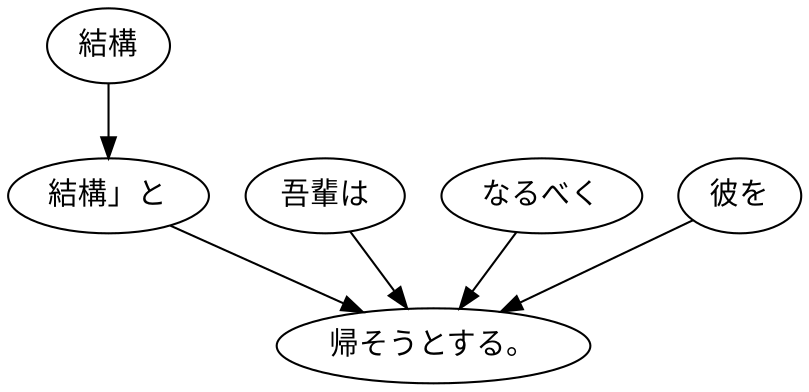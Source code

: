 digraph graph755 {
	node0 [label="結構"];
	node1 [label="結構」と"];
	node2 [label="吾輩は"];
	node3 [label="なるべく"];
	node4 [label="彼を"];
	node5 [label="帰そうとする。"];
	node0 -> node1;
	node1 -> node5;
	node2 -> node5;
	node3 -> node5;
	node4 -> node5;
}

